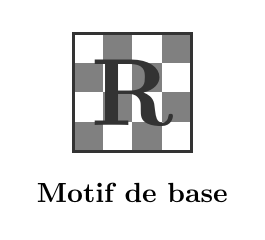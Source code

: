 \begin{tikzpicture}[scale=1.5]

\newcommand{\damier}{
  \foreach \i in {0,2}{
    \foreach \j in {0,2}{
        \fill[gray] (-0.5+0.25*\i,-0.5+0.25*\j) rectangle ++ (0.25,0.25);
  }}
  \foreach \i in {1,3}{
    \foreach \j in {1,3}{
        \fill[gray] (-0.5+0.25*\i,-0.5+0.25*\j) rectangle ++ (0.25,0.25);
  }}

  \draw[very thick, black!80] (-0.5,-0.5) rectangle ++(1,1);
  \node[black!80,scale=2.3,transform shape] at (0,0) {\bf R};
}


% Répéter

     \damier;

\node at (0,-0.85) {\bf Motif de base};

\end{tikzpicture}
